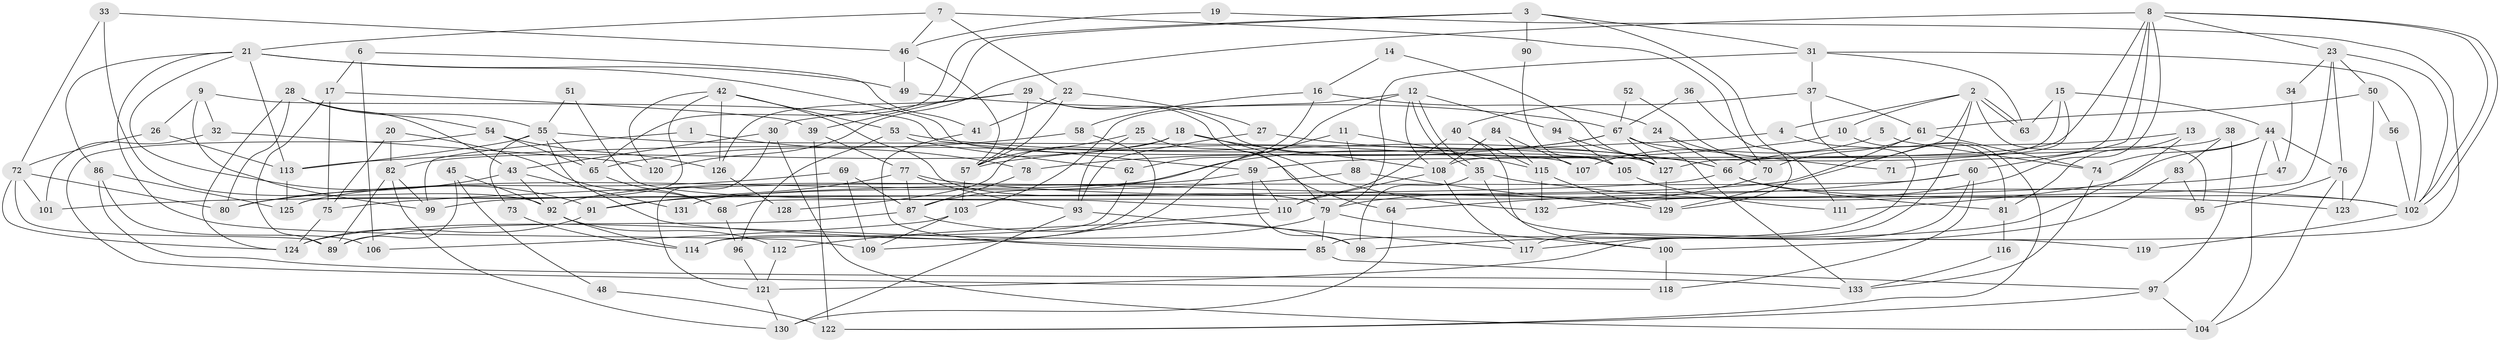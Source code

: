 // coarse degree distribution, {3: 0.24528301886792453, 10: 0.03773584905660377, 8: 0.11320754716981132, 2: 0.11320754716981132, 11: 0.05660377358490566, 13: 0.03773584905660377, 25: 0.018867924528301886, 12: 0.018867924528301886, 5: 0.07547169811320754, 4: 0.11320754716981132, 6: 0.05660377358490566, 7: 0.07547169811320754, 9: 0.018867924528301886, 14: 0.018867924528301886}
// Generated by graph-tools (version 1.1) at 2025/18/03/04/25 18:18:40]
// undirected, 133 vertices, 266 edges
graph export_dot {
graph [start="1"]
  node [color=gray90,style=filled];
  1;
  2;
  3;
  4;
  5;
  6;
  7;
  8;
  9;
  10;
  11;
  12;
  13;
  14;
  15;
  16;
  17;
  18;
  19;
  20;
  21;
  22;
  23;
  24;
  25;
  26;
  27;
  28;
  29;
  30;
  31;
  32;
  33;
  34;
  35;
  36;
  37;
  38;
  39;
  40;
  41;
  42;
  43;
  44;
  45;
  46;
  47;
  48;
  49;
  50;
  51;
  52;
  53;
  54;
  55;
  56;
  57;
  58;
  59;
  60;
  61;
  62;
  63;
  64;
  65;
  66;
  67;
  68;
  69;
  70;
  71;
  72;
  73;
  74;
  75;
  76;
  77;
  78;
  79;
  80;
  81;
  82;
  83;
  84;
  85;
  86;
  87;
  88;
  89;
  90;
  91;
  92;
  93;
  94;
  95;
  96;
  97;
  98;
  99;
  100;
  101;
  102;
  103;
  104;
  105;
  106;
  107;
  108;
  109;
  110;
  111;
  112;
  113;
  114;
  115;
  116;
  117;
  118;
  119;
  120;
  121;
  122;
  123;
  124;
  125;
  126;
  127;
  128;
  129;
  130;
  131;
  132;
  133;
  1 -- 78;
  1 -- 99;
  2 -- 117;
  2 -- 63;
  2 -- 63;
  2 -- 4;
  2 -- 10;
  2 -- 95;
  2 -- 129;
  3 -- 31;
  3 -- 39;
  3 -- 65;
  3 -- 90;
  3 -- 111;
  4 -- 117;
  4 -- 113;
  5 -- 107;
  5 -- 74;
  6 -- 41;
  6 -- 17;
  6 -- 106;
  7 -- 21;
  7 -- 46;
  7 -- 22;
  7 -- 70;
  8 -- 102;
  8 -- 102;
  8 -- 127;
  8 -- 23;
  8 -- 60;
  8 -- 71;
  8 -- 120;
  8 -- 132;
  9 -- 59;
  9 -- 32;
  9 -- 26;
  9 -- 99;
  10 -- 57;
  10 -- 122;
  11 -- 115;
  11 -- 87;
  11 -- 88;
  12 -- 35;
  12 -- 35;
  12 -- 108;
  12 -- 94;
  12 -- 103;
  12 -- 109;
  13 -- 66;
  13 -- 98;
  13 -- 81;
  14 -- 127;
  14 -- 16;
  15 -- 66;
  15 -- 44;
  15 -- 63;
  15 -- 108;
  16 -- 62;
  16 -- 24;
  16 -- 58;
  17 -- 39;
  17 -- 75;
  17 -- 89;
  18 -- 108;
  18 -- 132;
  18 -- 82;
  18 -- 128;
  19 -- 46;
  19 -- 85;
  20 -- 82;
  20 -- 68;
  20 -- 75;
  21 -- 91;
  21 -- 113;
  21 -- 49;
  21 -- 86;
  21 -- 107;
  21 -- 109;
  22 -- 27;
  22 -- 41;
  22 -- 57;
  23 -- 76;
  23 -- 34;
  23 -- 50;
  23 -- 68;
  23 -- 102;
  24 -- 66;
  24 -- 70;
  25 -- 57;
  25 -- 64;
  25 -- 93;
  26 -- 72;
  26 -- 113;
  27 -- 93;
  27 -- 66;
  28 -- 54;
  28 -- 80;
  28 -- 43;
  28 -- 55;
  28 -- 124;
  29 -- 105;
  29 -- 57;
  29 -- 30;
  29 -- 79;
  29 -- 126;
  30 -- 43;
  30 -- 104;
  30 -- 121;
  31 -- 102;
  31 -- 63;
  31 -- 37;
  31 -- 79;
  32 -- 120;
  32 -- 101;
  33 -- 72;
  33 -- 92;
  33 -- 46;
  34 -- 47;
  35 -- 98;
  35 -- 119;
  35 -- 123;
  36 -- 67;
  36 -- 129;
  37 -- 81;
  37 -- 40;
  37 -- 61;
  38 -- 83;
  38 -- 97;
  38 -- 59;
  39 -- 77;
  39 -- 122;
  40 -- 100;
  40 -- 110;
  40 -- 115;
  41 -- 85;
  42 -- 125;
  42 -- 79;
  42 -- 53;
  42 -- 120;
  42 -- 126;
  43 -- 80;
  43 -- 92;
  43 -- 131;
  44 -- 74;
  44 -- 104;
  44 -- 47;
  44 -- 76;
  44 -- 111;
  45 -- 89;
  45 -- 92;
  45 -- 48;
  46 -- 57;
  46 -- 49;
  47 -- 75;
  48 -- 122;
  49 -- 67;
  50 -- 61;
  50 -- 56;
  50 -- 123;
  51 -- 55;
  51 -- 110;
  52 -- 67;
  52 -- 70;
  53 -- 96;
  53 -- 62;
  53 -- 66;
  54 -- 65;
  54 -- 126;
  54 -- 118;
  55 -- 113;
  55 -- 65;
  55 -- 73;
  55 -- 85;
  55 -- 127;
  56 -- 102;
  57 -- 103;
  58 -- 65;
  58 -- 114;
  59 -- 92;
  59 -- 98;
  59 -- 110;
  60 -- 121;
  60 -- 64;
  60 -- 118;
  60 -- 131;
  61 -- 70;
  61 -- 74;
  61 -- 99;
  62 -- 114;
  64 -- 130;
  65 -- 68;
  66 -- 102;
  66 -- 81;
  66 -- 101;
  67 -- 125;
  67 -- 71;
  67 -- 78;
  67 -- 127;
  67 -- 133;
  68 -- 96;
  69 -- 109;
  69 -- 87;
  69 -- 80;
  70 -- 79;
  72 -- 89;
  72 -- 124;
  72 -- 80;
  72 -- 101;
  73 -- 114;
  74 -- 133;
  75 -- 124;
  76 -- 123;
  76 -- 95;
  76 -- 104;
  77 -- 91;
  77 -- 102;
  77 -- 87;
  77 -- 93;
  78 -- 87;
  79 -- 85;
  79 -- 100;
  79 -- 124;
  81 -- 116;
  82 -- 99;
  82 -- 89;
  82 -- 130;
  83 -- 95;
  83 -- 100;
  84 -- 115;
  84 -- 108;
  84 -- 107;
  85 -- 97;
  86 -- 106;
  86 -- 125;
  86 -- 133;
  87 -- 89;
  87 -- 98;
  88 -- 129;
  88 -- 91;
  90 -- 105;
  91 -- 124;
  92 -- 112;
  92 -- 114;
  93 -- 117;
  93 -- 130;
  94 -- 127;
  94 -- 105;
  96 -- 121;
  97 -- 104;
  97 -- 122;
  100 -- 118;
  102 -- 119;
  103 -- 109;
  103 -- 106;
  105 -- 111;
  108 -- 110;
  108 -- 117;
  110 -- 112;
  112 -- 121;
  113 -- 125;
  115 -- 129;
  115 -- 132;
  116 -- 133;
  121 -- 130;
  126 -- 128;
  127 -- 129;
}
